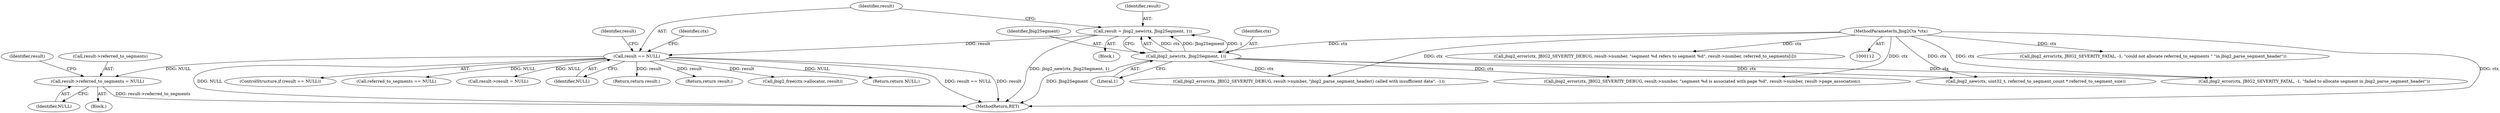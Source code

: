 digraph "0_ghostscript_e698d5c11d27212aa1098bc5b1673a3378563092_11@pointer" {
"1000352" [label="(Call,result->referred_to_segments = NULL)"];
"1000139" [label="(Call,result == NULL)"];
"1000132" [label="(Call,result = jbig2_new(ctx, Jbig2Segment, 1))"];
"1000134" [label="(Call,jbig2_new(ctx, Jbig2Segment, 1))"];
"1000113" [label="(MethodParameterIn,Jbig2Ctx *ctx)"];
"1000117" [label="(Block,)"];
"1000136" [label="(Identifier,Jbig2Segment)"];
"1000356" [label="(Identifier,NULL)"];
"1000351" [label="(Block,)"];
"1000138" [label="(ControlStructure,if (result == NULL))"];
"1000385" [label="(Call,jbig2_error(ctx, JBIG2_SEVERITY_DEBUG, result->number, \"segment %d is associated with page %d\", result->number, result->page_association))"];
"1000139" [label="(Call,result == NULL)"];
"1000133" [label="(Identifier,result)"];
"1000144" [label="(Identifier,ctx)"];
"1000284" [label="(Call,referred_to_segments == NULL)"];
"1000137" [label="(Literal,1)"];
"1000153" [label="(Identifier,result)"];
"1000352" [label="(Call,result->referred_to_segments = NULL)"];
"1000143" [label="(Call,jbig2_error(ctx, JBIG2_SEVERITY_FATAL, -1, \"failed to allocate segment in jbig2_parse_segment_header\"))"];
"1000288" [label="(Call,jbig2_error(ctx, JBIG2_SEVERITY_FATAL, -1, \"could not allocate referred_to_segments \" \"in jbig2_parse_segment_header\"))"];
"1000134" [label="(Call,jbig2_new(ctx, Jbig2Segment, 1))"];
"1000113" [label="(MethodParameterIn,Jbig2Ctx *ctx)"];
"1000412" [label="(Call,result->result = NULL)"];
"1000140" [label="(Identifier,result)"];
"1000419" [label="(MethodReturn,RET)"];
"1000255" [label="(Call,jbig2_error(ctx, JBIG2_SEVERITY_DEBUG, result->number, \"jbig2_parse_segment_header() called with insufficient data\", -1))"];
"1000360" [label="(Identifier,result)"];
"1000277" [label="(Call,jbig2_new(ctx, uint32_t, referred_to_segment_count * referred_to_segment_size))"];
"1000141" [label="(Identifier,NULL)"];
"1000417" [label="(Return,return result;)"];
"1000149" [label="(Return,return result;)"];
"1000353" [label="(Call,result->referred_to_segments)"];
"1000264" [label="(Call,jbig2_free(ctx->allocator, result))"];
"1000135" [label="(Identifier,ctx)"];
"1000269" [label="(Return,return NULL;)"];
"1000332" [label="(Call,jbig2_error(ctx, JBIG2_SEVERITY_DEBUG, result->number, \"segment %d refers to segment %d\", result->number, referred_to_segments[i]))"];
"1000132" [label="(Call,result = jbig2_new(ctx, Jbig2Segment, 1))"];
"1000352" -> "1000351"  [label="AST: "];
"1000352" -> "1000356"  [label="CFG: "];
"1000353" -> "1000352"  [label="AST: "];
"1000356" -> "1000352"  [label="AST: "];
"1000360" -> "1000352"  [label="CFG: "];
"1000352" -> "1000419"  [label="DDG: result->referred_to_segments"];
"1000139" -> "1000352"  [label="DDG: NULL"];
"1000139" -> "1000138"  [label="AST: "];
"1000139" -> "1000141"  [label="CFG: "];
"1000140" -> "1000139"  [label="AST: "];
"1000141" -> "1000139"  [label="AST: "];
"1000144" -> "1000139"  [label="CFG: "];
"1000153" -> "1000139"  [label="CFG: "];
"1000139" -> "1000419"  [label="DDG: NULL"];
"1000139" -> "1000419"  [label="DDG: result == NULL"];
"1000139" -> "1000419"  [label="DDG: result"];
"1000132" -> "1000139"  [label="DDG: result"];
"1000139" -> "1000149"  [label="DDG: result"];
"1000139" -> "1000264"  [label="DDG: result"];
"1000139" -> "1000269"  [label="DDG: NULL"];
"1000139" -> "1000284"  [label="DDG: NULL"];
"1000139" -> "1000412"  [label="DDG: NULL"];
"1000139" -> "1000417"  [label="DDG: result"];
"1000132" -> "1000117"  [label="AST: "];
"1000132" -> "1000134"  [label="CFG: "];
"1000133" -> "1000132"  [label="AST: "];
"1000134" -> "1000132"  [label="AST: "];
"1000140" -> "1000132"  [label="CFG: "];
"1000132" -> "1000419"  [label="DDG: jbig2_new(ctx, Jbig2Segment, 1)"];
"1000134" -> "1000132"  [label="DDG: ctx"];
"1000134" -> "1000132"  [label="DDG: Jbig2Segment"];
"1000134" -> "1000132"  [label="DDG: 1"];
"1000134" -> "1000137"  [label="CFG: "];
"1000135" -> "1000134"  [label="AST: "];
"1000136" -> "1000134"  [label="AST: "];
"1000137" -> "1000134"  [label="AST: "];
"1000134" -> "1000419"  [label="DDG: Jbig2Segment"];
"1000113" -> "1000134"  [label="DDG: ctx"];
"1000134" -> "1000143"  [label="DDG: ctx"];
"1000134" -> "1000255"  [label="DDG: ctx"];
"1000134" -> "1000277"  [label="DDG: ctx"];
"1000134" -> "1000385"  [label="DDG: ctx"];
"1000113" -> "1000112"  [label="AST: "];
"1000113" -> "1000419"  [label="DDG: ctx"];
"1000113" -> "1000143"  [label="DDG: ctx"];
"1000113" -> "1000255"  [label="DDG: ctx"];
"1000113" -> "1000277"  [label="DDG: ctx"];
"1000113" -> "1000288"  [label="DDG: ctx"];
"1000113" -> "1000332"  [label="DDG: ctx"];
"1000113" -> "1000385"  [label="DDG: ctx"];
}
